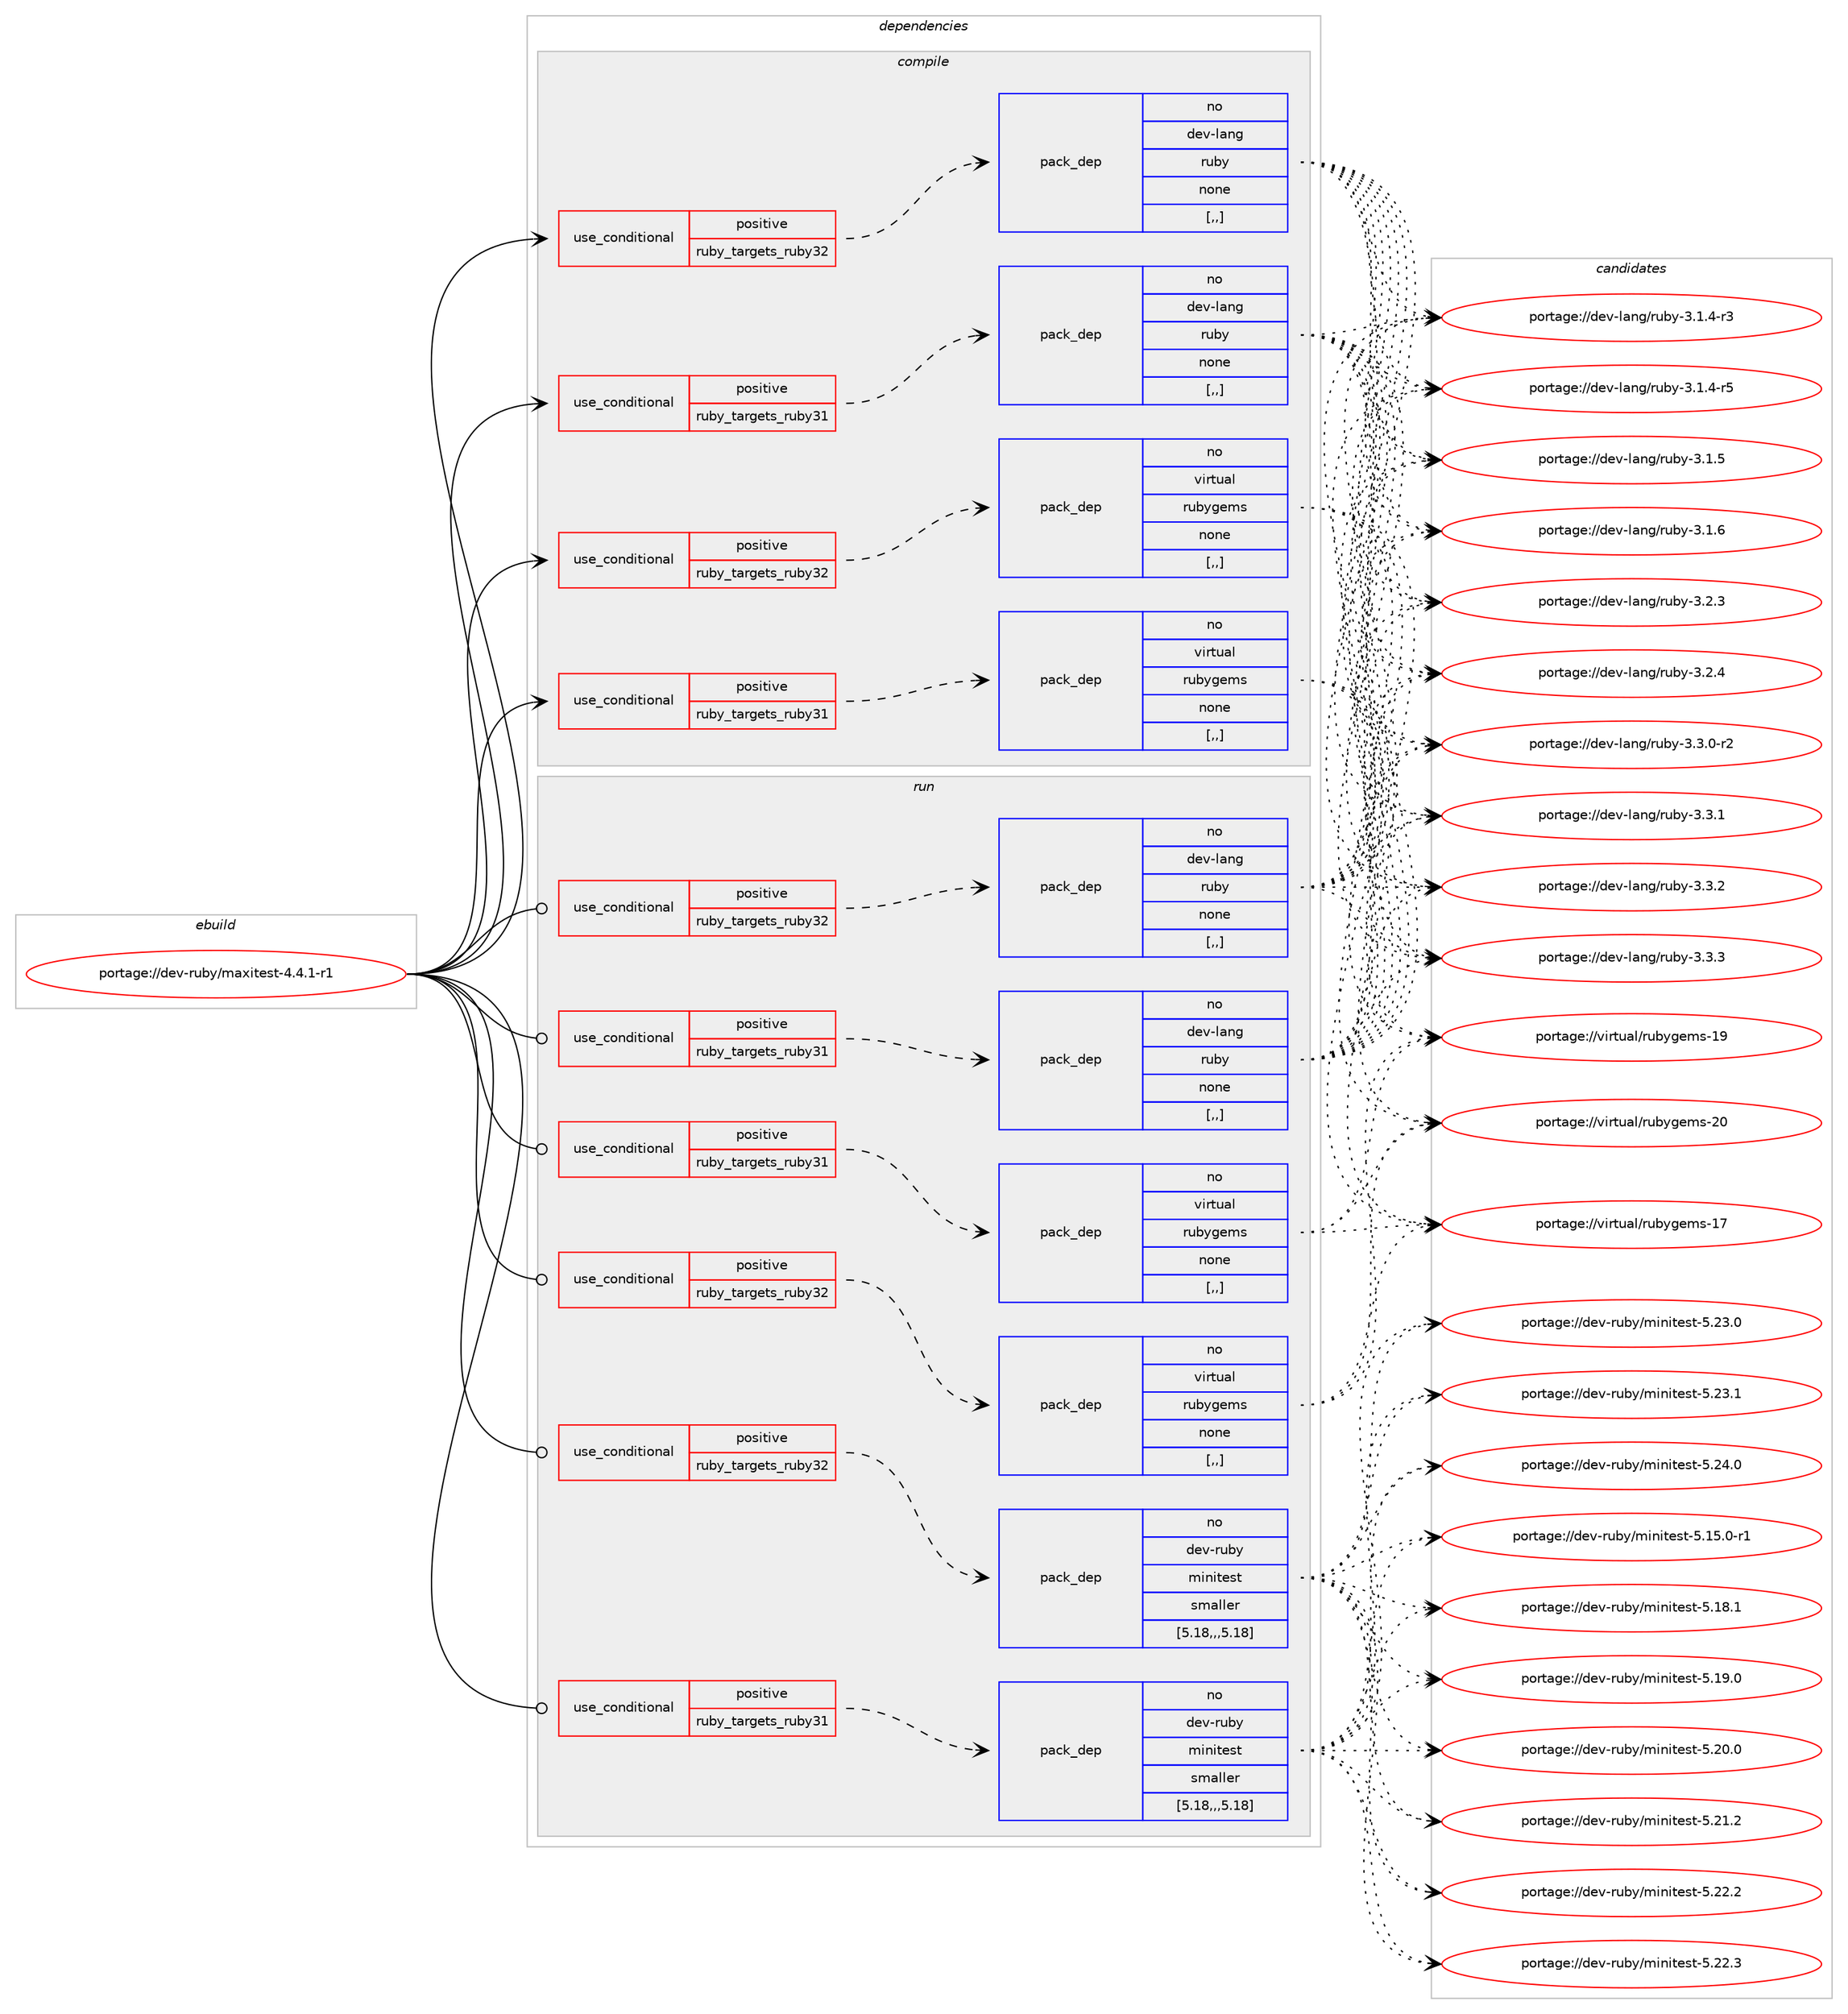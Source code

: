 digraph prolog {

# *************
# Graph options
# *************

newrank=true;
concentrate=true;
compound=true;
graph [rankdir=LR,fontname=Helvetica,fontsize=10,ranksep=1.5];#, ranksep=2.5, nodesep=0.2];
edge  [arrowhead=vee];
node  [fontname=Helvetica,fontsize=10];

# **********
# The ebuild
# **********

subgraph cluster_leftcol {
color=gray;
rank=same;
label=<<i>ebuild</i>>;
id [label="portage://dev-ruby/maxitest-4.4.1-r1", color=red, width=4, href="../dev-ruby/maxitest-4.4.1-r1.svg"];
}

# ****************
# The dependencies
# ****************

subgraph cluster_midcol {
color=gray;
label=<<i>dependencies</i>>;
subgraph cluster_compile {
fillcolor="#eeeeee";
style=filled;
label=<<i>compile</i>>;
subgraph cond48992 {
dependency185263 [label=<<TABLE BORDER="0" CELLBORDER="1" CELLSPACING="0" CELLPADDING="4"><TR><TD ROWSPAN="3" CELLPADDING="10">use_conditional</TD></TR><TR><TD>positive</TD></TR><TR><TD>ruby_targets_ruby31</TD></TR></TABLE>>, shape=none, color=red];
subgraph pack134965 {
dependency185264 [label=<<TABLE BORDER="0" CELLBORDER="1" CELLSPACING="0" CELLPADDING="4" WIDTH="220"><TR><TD ROWSPAN="6" CELLPADDING="30">pack_dep</TD></TR><TR><TD WIDTH="110">no</TD></TR><TR><TD>dev-lang</TD></TR><TR><TD>ruby</TD></TR><TR><TD>none</TD></TR><TR><TD>[,,]</TD></TR></TABLE>>, shape=none, color=blue];
}
dependency185263:e -> dependency185264:w [weight=20,style="dashed",arrowhead="vee"];
}
id:e -> dependency185263:w [weight=20,style="solid",arrowhead="vee"];
subgraph cond48993 {
dependency185265 [label=<<TABLE BORDER="0" CELLBORDER="1" CELLSPACING="0" CELLPADDING="4"><TR><TD ROWSPAN="3" CELLPADDING="10">use_conditional</TD></TR><TR><TD>positive</TD></TR><TR><TD>ruby_targets_ruby31</TD></TR></TABLE>>, shape=none, color=red];
subgraph pack134966 {
dependency185266 [label=<<TABLE BORDER="0" CELLBORDER="1" CELLSPACING="0" CELLPADDING="4" WIDTH="220"><TR><TD ROWSPAN="6" CELLPADDING="30">pack_dep</TD></TR><TR><TD WIDTH="110">no</TD></TR><TR><TD>virtual</TD></TR><TR><TD>rubygems</TD></TR><TR><TD>none</TD></TR><TR><TD>[,,]</TD></TR></TABLE>>, shape=none, color=blue];
}
dependency185265:e -> dependency185266:w [weight=20,style="dashed",arrowhead="vee"];
}
id:e -> dependency185265:w [weight=20,style="solid",arrowhead="vee"];
subgraph cond48994 {
dependency185267 [label=<<TABLE BORDER="0" CELLBORDER="1" CELLSPACING="0" CELLPADDING="4"><TR><TD ROWSPAN="3" CELLPADDING="10">use_conditional</TD></TR><TR><TD>positive</TD></TR><TR><TD>ruby_targets_ruby32</TD></TR></TABLE>>, shape=none, color=red];
subgraph pack134967 {
dependency185268 [label=<<TABLE BORDER="0" CELLBORDER="1" CELLSPACING="0" CELLPADDING="4" WIDTH="220"><TR><TD ROWSPAN="6" CELLPADDING="30">pack_dep</TD></TR><TR><TD WIDTH="110">no</TD></TR><TR><TD>dev-lang</TD></TR><TR><TD>ruby</TD></TR><TR><TD>none</TD></TR><TR><TD>[,,]</TD></TR></TABLE>>, shape=none, color=blue];
}
dependency185267:e -> dependency185268:w [weight=20,style="dashed",arrowhead="vee"];
}
id:e -> dependency185267:w [weight=20,style="solid",arrowhead="vee"];
subgraph cond48995 {
dependency185269 [label=<<TABLE BORDER="0" CELLBORDER="1" CELLSPACING="0" CELLPADDING="4"><TR><TD ROWSPAN="3" CELLPADDING="10">use_conditional</TD></TR><TR><TD>positive</TD></TR><TR><TD>ruby_targets_ruby32</TD></TR></TABLE>>, shape=none, color=red];
subgraph pack134968 {
dependency185270 [label=<<TABLE BORDER="0" CELLBORDER="1" CELLSPACING="0" CELLPADDING="4" WIDTH="220"><TR><TD ROWSPAN="6" CELLPADDING="30">pack_dep</TD></TR><TR><TD WIDTH="110">no</TD></TR><TR><TD>virtual</TD></TR><TR><TD>rubygems</TD></TR><TR><TD>none</TD></TR><TR><TD>[,,]</TD></TR></TABLE>>, shape=none, color=blue];
}
dependency185269:e -> dependency185270:w [weight=20,style="dashed",arrowhead="vee"];
}
id:e -> dependency185269:w [weight=20,style="solid",arrowhead="vee"];
}
subgraph cluster_compileandrun {
fillcolor="#eeeeee";
style=filled;
label=<<i>compile and run</i>>;
}
subgraph cluster_run {
fillcolor="#eeeeee";
style=filled;
label=<<i>run</i>>;
subgraph cond48996 {
dependency185271 [label=<<TABLE BORDER="0" CELLBORDER="1" CELLSPACING="0" CELLPADDING="4"><TR><TD ROWSPAN="3" CELLPADDING="10">use_conditional</TD></TR><TR><TD>positive</TD></TR><TR><TD>ruby_targets_ruby31</TD></TR></TABLE>>, shape=none, color=red];
subgraph pack134969 {
dependency185272 [label=<<TABLE BORDER="0" CELLBORDER="1" CELLSPACING="0" CELLPADDING="4" WIDTH="220"><TR><TD ROWSPAN="6" CELLPADDING="30">pack_dep</TD></TR><TR><TD WIDTH="110">no</TD></TR><TR><TD>dev-lang</TD></TR><TR><TD>ruby</TD></TR><TR><TD>none</TD></TR><TR><TD>[,,]</TD></TR></TABLE>>, shape=none, color=blue];
}
dependency185271:e -> dependency185272:w [weight=20,style="dashed",arrowhead="vee"];
}
id:e -> dependency185271:w [weight=20,style="solid",arrowhead="odot"];
subgraph cond48997 {
dependency185273 [label=<<TABLE BORDER="0" CELLBORDER="1" CELLSPACING="0" CELLPADDING="4"><TR><TD ROWSPAN="3" CELLPADDING="10">use_conditional</TD></TR><TR><TD>positive</TD></TR><TR><TD>ruby_targets_ruby31</TD></TR></TABLE>>, shape=none, color=red];
subgraph pack134970 {
dependency185274 [label=<<TABLE BORDER="0" CELLBORDER="1" CELLSPACING="0" CELLPADDING="4" WIDTH="220"><TR><TD ROWSPAN="6" CELLPADDING="30">pack_dep</TD></TR><TR><TD WIDTH="110">no</TD></TR><TR><TD>dev-ruby</TD></TR><TR><TD>minitest</TD></TR><TR><TD>smaller</TD></TR><TR><TD>[5.18,,,5.18]</TD></TR></TABLE>>, shape=none, color=blue];
}
dependency185273:e -> dependency185274:w [weight=20,style="dashed",arrowhead="vee"];
}
id:e -> dependency185273:w [weight=20,style="solid",arrowhead="odot"];
subgraph cond48998 {
dependency185275 [label=<<TABLE BORDER="0" CELLBORDER="1" CELLSPACING="0" CELLPADDING="4"><TR><TD ROWSPAN="3" CELLPADDING="10">use_conditional</TD></TR><TR><TD>positive</TD></TR><TR><TD>ruby_targets_ruby31</TD></TR></TABLE>>, shape=none, color=red];
subgraph pack134971 {
dependency185276 [label=<<TABLE BORDER="0" CELLBORDER="1" CELLSPACING="0" CELLPADDING="4" WIDTH="220"><TR><TD ROWSPAN="6" CELLPADDING="30">pack_dep</TD></TR><TR><TD WIDTH="110">no</TD></TR><TR><TD>virtual</TD></TR><TR><TD>rubygems</TD></TR><TR><TD>none</TD></TR><TR><TD>[,,]</TD></TR></TABLE>>, shape=none, color=blue];
}
dependency185275:e -> dependency185276:w [weight=20,style="dashed",arrowhead="vee"];
}
id:e -> dependency185275:w [weight=20,style="solid",arrowhead="odot"];
subgraph cond48999 {
dependency185277 [label=<<TABLE BORDER="0" CELLBORDER="1" CELLSPACING="0" CELLPADDING="4"><TR><TD ROWSPAN="3" CELLPADDING="10">use_conditional</TD></TR><TR><TD>positive</TD></TR><TR><TD>ruby_targets_ruby32</TD></TR></TABLE>>, shape=none, color=red];
subgraph pack134972 {
dependency185278 [label=<<TABLE BORDER="0" CELLBORDER="1" CELLSPACING="0" CELLPADDING="4" WIDTH="220"><TR><TD ROWSPAN="6" CELLPADDING="30">pack_dep</TD></TR><TR><TD WIDTH="110">no</TD></TR><TR><TD>dev-lang</TD></TR><TR><TD>ruby</TD></TR><TR><TD>none</TD></TR><TR><TD>[,,]</TD></TR></TABLE>>, shape=none, color=blue];
}
dependency185277:e -> dependency185278:w [weight=20,style="dashed",arrowhead="vee"];
}
id:e -> dependency185277:w [weight=20,style="solid",arrowhead="odot"];
subgraph cond49000 {
dependency185279 [label=<<TABLE BORDER="0" CELLBORDER="1" CELLSPACING="0" CELLPADDING="4"><TR><TD ROWSPAN="3" CELLPADDING="10">use_conditional</TD></TR><TR><TD>positive</TD></TR><TR><TD>ruby_targets_ruby32</TD></TR></TABLE>>, shape=none, color=red];
subgraph pack134973 {
dependency185280 [label=<<TABLE BORDER="0" CELLBORDER="1" CELLSPACING="0" CELLPADDING="4" WIDTH="220"><TR><TD ROWSPAN="6" CELLPADDING="30">pack_dep</TD></TR><TR><TD WIDTH="110">no</TD></TR><TR><TD>dev-ruby</TD></TR><TR><TD>minitest</TD></TR><TR><TD>smaller</TD></TR><TR><TD>[5.18,,,5.18]</TD></TR></TABLE>>, shape=none, color=blue];
}
dependency185279:e -> dependency185280:w [weight=20,style="dashed",arrowhead="vee"];
}
id:e -> dependency185279:w [weight=20,style="solid",arrowhead="odot"];
subgraph cond49001 {
dependency185281 [label=<<TABLE BORDER="0" CELLBORDER="1" CELLSPACING="0" CELLPADDING="4"><TR><TD ROWSPAN="3" CELLPADDING="10">use_conditional</TD></TR><TR><TD>positive</TD></TR><TR><TD>ruby_targets_ruby32</TD></TR></TABLE>>, shape=none, color=red];
subgraph pack134974 {
dependency185282 [label=<<TABLE BORDER="0" CELLBORDER="1" CELLSPACING="0" CELLPADDING="4" WIDTH="220"><TR><TD ROWSPAN="6" CELLPADDING="30">pack_dep</TD></TR><TR><TD WIDTH="110">no</TD></TR><TR><TD>virtual</TD></TR><TR><TD>rubygems</TD></TR><TR><TD>none</TD></TR><TR><TD>[,,]</TD></TR></TABLE>>, shape=none, color=blue];
}
dependency185281:e -> dependency185282:w [weight=20,style="dashed",arrowhead="vee"];
}
id:e -> dependency185281:w [weight=20,style="solid",arrowhead="odot"];
}
}

# **************
# The candidates
# **************

subgraph cluster_choices {
rank=same;
color=gray;
label=<<i>candidates</i>>;

subgraph choice134965 {
color=black;
nodesep=1;
choice100101118451089711010347114117981214551464946524511451 [label="portage://dev-lang/ruby-3.1.4-r3", color=red, width=4,href="../dev-lang/ruby-3.1.4-r3.svg"];
choice100101118451089711010347114117981214551464946524511453 [label="portage://dev-lang/ruby-3.1.4-r5", color=red, width=4,href="../dev-lang/ruby-3.1.4-r5.svg"];
choice10010111845108971101034711411798121455146494653 [label="portage://dev-lang/ruby-3.1.5", color=red, width=4,href="../dev-lang/ruby-3.1.5.svg"];
choice10010111845108971101034711411798121455146494654 [label="portage://dev-lang/ruby-3.1.6", color=red, width=4,href="../dev-lang/ruby-3.1.6.svg"];
choice10010111845108971101034711411798121455146504651 [label="portage://dev-lang/ruby-3.2.3", color=red, width=4,href="../dev-lang/ruby-3.2.3.svg"];
choice10010111845108971101034711411798121455146504652 [label="portage://dev-lang/ruby-3.2.4", color=red, width=4,href="../dev-lang/ruby-3.2.4.svg"];
choice100101118451089711010347114117981214551465146484511450 [label="portage://dev-lang/ruby-3.3.0-r2", color=red, width=4,href="../dev-lang/ruby-3.3.0-r2.svg"];
choice10010111845108971101034711411798121455146514649 [label="portage://dev-lang/ruby-3.3.1", color=red, width=4,href="../dev-lang/ruby-3.3.1.svg"];
choice10010111845108971101034711411798121455146514650 [label="portage://dev-lang/ruby-3.3.2", color=red, width=4,href="../dev-lang/ruby-3.3.2.svg"];
choice10010111845108971101034711411798121455146514651 [label="portage://dev-lang/ruby-3.3.3", color=red, width=4,href="../dev-lang/ruby-3.3.3.svg"];
dependency185264:e -> choice100101118451089711010347114117981214551464946524511451:w [style=dotted,weight="100"];
dependency185264:e -> choice100101118451089711010347114117981214551464946524511453:w [style=dotted,weight="100"];
dependency185264:e -> choice10010111845108971101034711411798121455146494653:w [style=dotted,weight="100"];
dependency185264:e -> choice10010111845108971101034711411798121455146494654:w [style=dotted,weight="100"];
dependency185264:e -> choice10010111845108971101034711411798121455146504651:w [style=dotted,weight="100"];
dependency185264:e -> choice10010111845108971101034711411798121455146504652:w [style=dotted,weight="100"];
dependency185264:e -> choice100101118451089711010347114117981214551465146484511450:w [style=dotted,weight="100"];
dependency185264:e -> choice10010111845108971101034711411798121455146514649:w [style=dotted,weight="100"];
dependency185264:e -> choice10010111845108971101034711411798121455146514650:w [style=dotted,weight="100"];
dependency185264:e -> choice10010111845108971101034711411798121455146514651:w [style=dotted,weight="100"];
}
subgraph choice134966 {
color=black;
nodesep=1;
choice118105114116117971084711411798121103101109115454955 [label="portage://virtual/rubygems-17", color=red, width=4,href="../virtual/rubygems-17.svg"];
choice118105114116117971084711411798121103101109115454957 [label="portage://virtual/rubygems-19", color=red, width=4,href="../virtual/rubygems-19.svg"];
choice118105114116117971084711411798121103101109115455048 [label="portage://virtual/rubygems-20", color=red, width=4,href="../virtual/rubygems-20.svg"];
dependency185266:e -> choice118105114116117971084711411798121103101109115454955:w [style=dotted,weight="100"];
dependency185266:e -> choice118105114116117971084711411798121103101109115454957:w [style=dotted,weight="100"];
dependency185266:e -> choice118105114116117971084711411798121103101109115455048:w [style=dotted,weight="100"];
}
subgraph choice134967 {
color=black;
nodesep=1;
choice100101118451089711010347114117981214551464946524511451 [label="portage://dev-lang/ruby-3.1.4-r3", color=red, width=4,href="../dev-lang/ruby-3.1.4-r3.svg"];
choice100101118451089711010347114117981214551464946524511453 [label="portage://dev-lang/ruby-3.1.4-r5", color=red, width=4,href="../dev-lang/ruby-3.1.4-r5.svg"];
choice10010111845108971101034711411798121455146494653 [label="portage://dev-lang/ruby-3.1.5", color=red, width=4,href="../dev-lang/ruby-3.1.5.svg"];
choice10010111845108971101034711411798121455146494654 [label="portage://dev-lang/ruby-3.1.6", color=red, width=4,href="../dev-lang/ruby-3.1.6.svg"];
choice10010111845108971101034711411798121455146504651 [label="portage://dev-lang/ruby-3.2.3", color=red, width=4,href="../dev-lang/ruby-3.2.3.svg"];
choice10010111845108971101034711411798121455146504652 [label="portage://dev-lang/ruby-3.2.4", color=red, width=4,href="../dev-lang/ruby-3.2.4.svg"];
choice100101118451089711010347114117981214551465146484511450 [label="portage://dev-lang/ruby-3.3.0-r2", color=red, width=4,href="../dev-lang/ruby-3.3.0-r2.svg"];
choice10010111845108971101034711411798121455146514649 [label="portage://dev-lang/ruby-3.3.1", color=red, width=4,href="../dev-lang/ruby-3.3.1.svg"];
choice10010111845108971101034711411798121455146514650 [label="portage://dev-lang/ruby-3.3.2", color=red, width=4,href="../dev-lang/ruby-3.3.2.svg"];
choice10010111845108971101034711411798121455146514651 [label="portage://dev-lang/ruby-3.3.3", color=red, width=4,href="../dev-lang/ruby-3.3.3.svg"];
dependency185268:e -> choice100101118451089711010347114117981214551464946524511451:w [style=dotted,weight="100"];
dependency185268:e -> choice100101118451089711010347114117981214551464946524511453:w [style=dotted,weight="100"];
dependency185268:e -> choice10010111845108971101034711411798121455146494653:w [style=dotted,weight="100"];
dependency185268:e -> choice10010111845108971101034711411798121455146494654:w [style=dotted,weight="100"];
dependency185268:e -> choice10010111845108971101034711411798121455146504651:w [style=dotted,weight="100"];
dependency185268:e -> choice10010111845108971101034711411798121455146504652:w [style=dotted,weight="100"];
dependency185268:e -> choice100101118451089711010347114117981214551465146484511450:w [style=dotted,weight="100"];
dependency185268:e -> choice10010111845108971101034711411798121455146514649:w [style=dotted,weight="100"];
dependency185268:e -> choice10010111845108971101034711411798121455146514650:w [style=dotted,weight="100"];
dependency185268:e -> choice10010111845108971101034711411798121455146514651:w [style=dotted,weight="100"];
}
subgraph choice134968 {
color=black;
nodesep=1;
choice118105114116117971084711411798121103101109115454955 [label="portage://virtual/rubygems-17", color=red, width=4,href="../virtual/rubygems-17.svg"];
choice118105114116117971084711411798121103101109115454957 [label="portage://virtual/rubygems-19", color=red, width=4,href="../virtual/rubygems-19.svg"];
choice118105114116117971084711411798121103101109115455048 [label="portage://virtual/rubygems-20", color=red, width=4,href="../virtual/rubygems-20.svg"];
dependency185270:e -> choice118105114116117971084711411798121103101109115454955:w [style=dotted,weight="100"];
dependency185270:e -> choice118105114116117971084711411798121103101109115454957:w [style=dotted,weight="100"];
dependency185270:e -> choice118105114116117971084711411798121103101109115455048:w [style=dotted,weight="100"];
}
subgraph choice134969 {
color=black;
nodesep=1;
choice100101118451089711010347114117981214551464946524511451 [label="portage://dev-lang/ruby-3.1.4-r3", color=red, width=4,href="../dev-lang/ruby-3.1.4-r3.svg"];
choice100101118451089711010347114117981214551464946524511453 [label="portage://dev-lang/ruby-3.1.4-r5", color=red, width=4,href="../dev-lang/ruby-3.1.4-r5.svg"];
choice10010111845108971101034711411798121455146494653 [label="portage://dev-lang/ruby-3.1.5", color=red, width=4,href="../dev-lang/ruby-3.1.5.svg"];
choice10010111845108971101034711411798121455146494654 [label="portage://dev-lang/ruby-3.1.6", color=red, width=4,href="../dev-lang/ruby-3.1.6.svg"];
choice10010111845108971101034711411798121455146504651 [label="portage://dev-lang/ruby-3.2.3", color=red, width=4,href="../dev-lang/ruby-3.2.3.svg"];
choice10010111845108971101034711411798121455146504652 [label="portage://dev-lang/ruby-3.2.4", color=red, width=4,href="../dev-lang/ruby-3.2.4.svg"];
choice100101118451089711010347114117981214551465146484511450 [label="portage://dev-lang/ruby-3.3.0-r2", color=red, width=4,href="../dev-lang/ruby-3.3.0-r2.svg"];
choice10010111845108971101034711411798121455146514649 [label="portage://dev-lang/ruby-3.3.1", color=red, width=4,href="../dev-lang/ruby-3.3.1.svg"];
choice10010111845108971101034711411798121455146514650 [label="portage://dev-lang/ruby-3.3.2", color=red, width=4,href="../dev-lang/ruby-3.3.2.svg"];
choice10010111845108971101034711411798121455146514651 [label="portage://dev-lang/ruby-3.3.3", color=red, width=4,href="../dev-lang/ruby-3.3.3.svg"];
dependency185272:e -> choice100101118451089711010347114117981214551464946524511451:w [style=dotted,weight="100"];
dependency185272:e -> choice100101118451089711010347114117981214551464946524511453:w [style=dotted,weight="100"];
dependency185272:e -> choice10010111845108971101034711411798121455146494653:w [style=dotted,weight="100"];
dependency185272:e -> choice10010111845108971101034711411798121455146494654:w [style=dotted,weight="100"];
dependency185272:e -> choice10010111845108971101034711411798121455146504651:w [style=dotted,weight="100"];
dependency185272:e -> choice10010111845108971101034711411798121455146504652:w [style=dotted,weight="100"];
dependency185272:e -> choice100101118451089711010347114117981214551465146484511450:w [style=dotted,weight="100"];
dependency185272:e -> choice10010111845108971101034711411798121455146514649:w [style=dotted,weight="100"];
dependency185272:e -> choice10010111845108971101034711411798121455146514650:w [style=dotted,weight="100"];
dependency185272:e -> choice10010111845108971101034711411798121455146514651:w [style=dotted,weight="100"];
}
subgraph choice134970 {
color=black;
nodesep=1;
choice100101118451141179812147109105110105116101115116455346495346484511449 [label="portage://dev-ruby/minitest-5.15.0-r1", color=red, width=4,href="../dev-ruby/minitest-5.15.0-r1.svg"];
choice10010111845114117981214710910511010511610111511645534649564649 [label="portage://dev-ruby/minitest-5.18.1", color=red, width=4,href="../dev-ruby/minitest-5.18.1.svg"];
choice10010111845114117981214710910511010511610111511645534649574648 [label="portage://dev-ruby/minitest-5.19.0", color=red, width=4,href="../dev-ruby/minitest-5.19.0.svg"];
choice10010111845114117981214710910511010511610111511645534650484648 [label="portage://dev-ruby/minitest-5.20.0", color=red, width=4,href="../dev-ruby/minitest-5.20.0.svg"];
choice10010111845114117981214710910511010511610111511645534650494650 [label="portage://dev-ruby/minitest-5.21.2", color=red, width=4,href="../dev-ruby/minitest-5.21.2.svg"];
choice10010111845114117981214710910511010511610111511645534650504650 [label="portage://dev-ruby/minitest-5.22.2", color=red, width=4,href="../dev-ruby/minitest-5.22.2.svg"];
choice10010111845114117981214710910511010511610111511645534650504651 [label="portage://dev-ruby/minitest-5.22.3", color=red, width=4,href="../dev-ruby/minitest-5.22.3.svg"];
choice10010111845114117981214710910511010511610111511645534650514648 [label="portage://dev-ruby/minitest-5.23.0", color=red, width=4,href="../dev-ruby/minitest-5.23.0.svg"];
choice10010111845114117981214710910511010511610111511645534650514649 [label="portage://dev-ruby/minitest-5.23.1", color=red, width=4,href="../dev-ruby/minitest-5.23.1.svg"];
choice10010111845114117981214710910511010511610111511645534650524648 [label="portage://dev-ruby/minitest-5.24.0", color=red, width=4,href="../dev-ruby/minitest-5.24.0.svg"];
dependency185274:e -> choice100101118451141179812147109105110105116101115116455346495346484511449:w [style=dotted,weight="100"];
dependency185274:e -> choice10010111845114117981214710910511010511610111511645534649564649:w [style=dotted,weight="100"];
dependency185274:e -> choice10010111845114117981214710910511010511610111511645534649574648:w [style=dotted,weight="100"];
dependency185274:e -> choice10010111845114117981214710910511010511610111511645534650484648:w [style=dotted,weight="100"];
dependency185274:e -> choice10010111845114117981214710910511010511610111511645534650494650:w [style=dotted,weight="100"];
dependency185274:e -> choice10010111845114117981214710910511010511610111511645534650504650:w [style=dotted,weight="100"];
dependency185274:e -> choice10010111845114117981214710910511010511610111511645534650504651:w [style=dotted,weight="100"];
dependency185274:e -> choice10010111845114117981214710910511010511610111511645534650514648:w [style=dotted,weight="100"];
dependency185274:e -> choice10010111845114117981214710910511010511610111511645534650514649:w [style=dotted,weight="100"];
dependency185274:e -> choice10010111845114117981214710910511010511610111511645534650524648:w [style=dotted,weight="100"];
}
subgraph choice134971 {
color=black;
nodesep=1;
choice118105114116117971084711411798121103101109115454955 [label="portage://virtual/rubygems-17", color=red, width=4,href="../virtual/rubygems-17.svg"];
choice118105114116117971084711411798121103101109115454957 [label="portage://virtual/rubygems-19", color=red, width=4,href="../virtual/rubygems-19.svg"];
choice118105114116117971084711411798121103101109115455048 [label="portage://virtual/rubygems-20", color=red, width=4,href="../virtual/rubygems-20.svg"];
dependency185276:e -> choice118105114116117971084711411798121103101109115454955:w [style=dotted,weight="100"];
dependency185276:e -> choice118105114116117971084711411798121103101109115454957:w [style=dotted,weight="100"];
dependency185276:e -> choice118105114116117971084711411798121103101109115455048:w [style=dotted,weight="100"];
}
subgraph choice134972 {
color=black;
nodesep=1;
choice100101118451089711010347114117981214551464946524511451 [label="portage://dev-lang/ruby-3.1.4-r3", color=red, width=4,href="../dev-lang/ruby-3.1.4-r3.svg"];
choice100101118451089711010347114117981214551464946524511453 [label="portage://dev-lang/ruby-3.1.4-r5", color=red, width=4,href="../dev-lang/ruby-3.1.4-r5.svg"];
choice10010111845108971101034711411798121455146494653 [label="portage://dev-lang/ruby-3.1.5", color=red, width=4,href="../dev-lang/ruby-3.1.5.svg"];
choice10010111845108971101034711411798121455146494654 [label="portage://dev-lang/ruby-3.1.6", color=red, width=4,href="../dev-lang/ruby-3.1.6.svg"];
choice10010111845108971101034711411798121455146504651 [label="portage://dev-lang/ruby-3.2.3", color=red, width=4,href="../dev-lang/ruby-3.2.3.svg"];
choice10010111845108971101034711411798121455146504652 [label="portage://dev-lang/ruby-3.2.4", color=red, width=4,href="../dev-lang/ruby-3.2.4.svg"];
choice100101118451089711010347114117981214551465146484511450 [label="portage://dev-lang/ruby-3.3.0-r2", color=red, width=4,href="../dev-lang/ruby-3.3.0-r2.svg"];
choice10010111845108971101034711411798121455146514649 [label="portage://dev-lang/ruby-3.3.1", color=red, width=4,href="../dev-lang/ruby-3.3.1.svg"];
choice10010111845108971101034711411798121455146514650 [label="portage://dev-lang/ruby-3.3.2", color=red, width=4,href="../dev-lang/ruby-3.3.2.svg"];
choice10010111845108971101034711411798121455146514651 [label="portage://dev-lang/ruby-3.3.3", color=red, width=4,href="../dev-lang/ruby-3.3.3.svg"];
dependency185278:e -> choice100101118451089711010347114117981214551464946524511451:w [style=dotted,weight="100"];
dependency185278:e -> choice100101118451089711010347114117981214551464946524511453:w [style=dotted,weight="100"];
dependency185278:e -> choice10010111845108971101034711411798121455146494653:w [style=dotted,weight="100"];
dependency185278:e -> choice10010111845108971101034711411798121455146494654:w [style=dotted,weight="100"];
dependency185278:e -> choice10010111845108971101034711411798121455146504651:w [style=dotted,weight="100"];
dependency185278:e -> choice10010111845108971101034711411798121455146504652:w [style=dotted,weight="100"];
dependency185278:e -> choice100101118451089711010347114117981214551465146484511450:w [style=dotted,weight="100"];
dependency185278:e -> choice10010111845108971101034711411798121455146514649:w [style=dotted,weight="100"];
dependency185278:e -> choice10010111845108971101034711411798121455146514650:w [style=dotted,weight="100"];
dependency185278:e -> choice10010111845108971101034711411798121455146514651:w [style=dotted,weight="100"];
}
subgraph choice134973 {
color=black;
nodesep=1;
choice100101118451141179812147109105110105116101115116455346495346484511449 [label="portage://dev-ruby/minitest-5.15.0-r1", color=red, width=4,href="../dev-ruby/minitest-5.15.0-r1.svg"];
choice10010111845114117981214710910511010511610111511645534649564649 [label="portage://dev-ruby/minitest-5.18.1", color=red, width=4,href="../dev-ruby/minitest-5.18.1.svg"];
choice10010111845114117981214710910511010511610111511645534649574648 [label="portage://dev-ruby/minitest-5.19.0", color=red, width=4,href="../dev-ruby/minitest-5.19.0.svg"];
choice10010111845114117981214710910511010511610111511645534650484648 [label="portage://dev-ruby/minitest-5.20.0", color=red, width=4,href="../dev-ruby/minitest-5.20.0.svg"];
choice10010111845114117981214710910511010511610111511645534650494650 [label="portage://dev-ruby/minitest-5.21.2", color=red, width=4,href="../dev-ruby/minitest-5.21.2.svg"];
choice10010111845114117981214710910511010511610111511645534650504650 [label="portage://dev-ruby/minitest-5.22.2", color=red, width=4,href="../dev-ruby/minitest-5.22.2.svg"];
choice10010111845114117981214710910511010511610111511645534650504651 [label="portage://dev-ruby/minitest-5.22.3", color=red, width=4,href="../dev-ruby/minitest-5.22.3.svg"];
choice10010111845114117981214710910511010511610111511645534650514648 [label="portage://dev-ruby/minitest-5.23.0", color=red, width=4,href="../dev-ruby/minitest-5.23.0.svg"];
choice10010111845114117981214710910511010511610111511645534650514649 [label="portage://dev-ruby/minitest-5.23.1", color=red, width=4,href="../dev-ruby/minitest-5.23.1.svg"];
choice10010111845114117981214710910511010511610111511645534650524648 [label="portage://dev-ruby/minitest-5.24.0", color=red, width=4,href="../dev-ruby/minitest-5.24.0.svg"];
dependency185280:e -> choice100101118451141179812147109105110105116101115116455346495346484511449:w [style=dotted,weight="100"];
dependency185280:e -> choice10010111845114117981214710910511010511610111511645534649564649:w [style=dotted,weight="100"];
dependency185280:e -> choice10010111845114117981214710910511010511610111511645534649574648:w [style=dotted,weight="100"];
dependency185280:e -> choice10010111845114117981214710910511010511610111511645534650484648:w [style=dotted,weight="100"];
dependency185280:e -> choice10010111845114117981214710910511010511610111511645534650494650:w [style=dotted,weight="100"];
dependency185280:e -> choice10010111845114117981214710910511010511610111511645534650504650:w [style=dotted,weight="100"];
dependency185280:e -> choice10010111845114117981214710910511010511610111511645534650504651:w [style=dotted,weight="100"];
dependency185280:e -> choice10010111845114117981214710910511010511610111511645534650514648:w [style=dotted,weight="100"];
dependency185280:e -> choice10010111845114117981214710910511010511610111511645534650514649:w [style=dotted,weight="100"];
dependency185280:e -> choice10010111845114117981214710910511010511610111511645534650524648:w [style=dotted,weight="100"];
}
subgraph choice134974 {
color=black;
nodesep=1;
choice118105114116117971084711411798121103101109115454955 [label="portage://virtual/rubygems-17", color=red, width=4,href="../virtual/rubygems-17.svg"];
choice118105114116117971084711411798121103101109115454957 [label="portage://virtual/rubygems-19", color=red, width=4,href="../virtual/rubygems-19.svg"];
choice118105114116117971084711411798121103101109115455048 [label="portage://virtual/rubygems-20", color=red, width=4,href="../virtual/rubygems-20.svg"];
dependency185282:e -> choice118105114116117971084711411798121103101109115454955:w [style=dotted,weight="100"];
dependency185282:e -> choice118105114116117971084711411798121103101109115454957:w [style=dotted,weight="100"];
dependency185282:e -> choice118105114116117971084711411798121103101109115455048:w [style=dotted,weight="100"];
}
}

}
